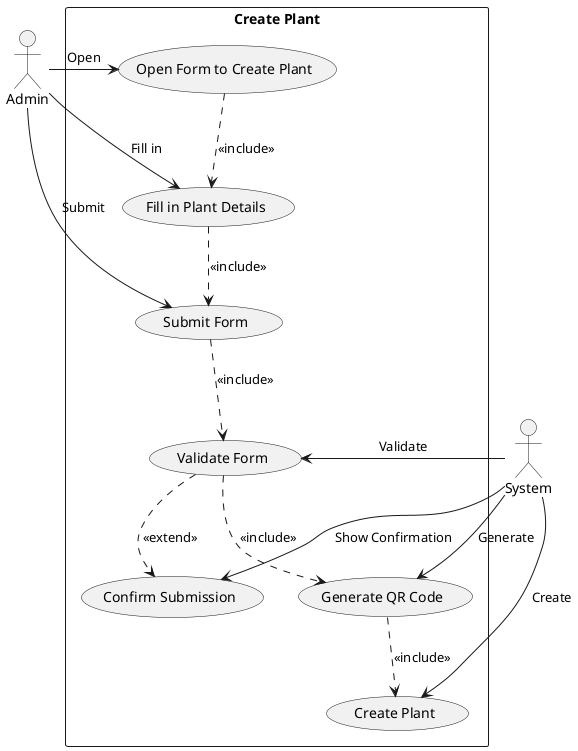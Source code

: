 @startuml Create Plant
actor Admin
actor System

rectangle "Create Plant" {
    (Open Form to Create Plant) as OpenForm
    (Fill in Plant Details) as FillDetails
    (Submit Form) as SubmitForm
    (Validate Form) as ValidateForm
    (Generate QR Code) as GenerateQRCode
    (Create Plant) as CreatePlant
    (Confirm Submission) as ConfirmSubmission

    OpenForm -.> FillDetails : <<include>>
    FillDetails -.> SubmitForm : <<include>>
    SubmitForm -.> ValidateForm : <<include>>
    ValidateForm -.> GenerateQRCode : <<include>>
    GenerateQRCode -.> CreatePlant : <<include>>
    ValidateForm -.> ConfirmSubmission : <<extend>>
}

Admin -> OpenForm : "Open"
Admin -> FillDetails : "Fill in"
Admin -> SubmitForm : "Submit"
System -> ValidateForm : "Validate"
System -> GenerateQRCode : "Generate"
System -> CreatePlant : "Create"
System -> ConfirmSubmission : "Show Confirmation"
@enduml

